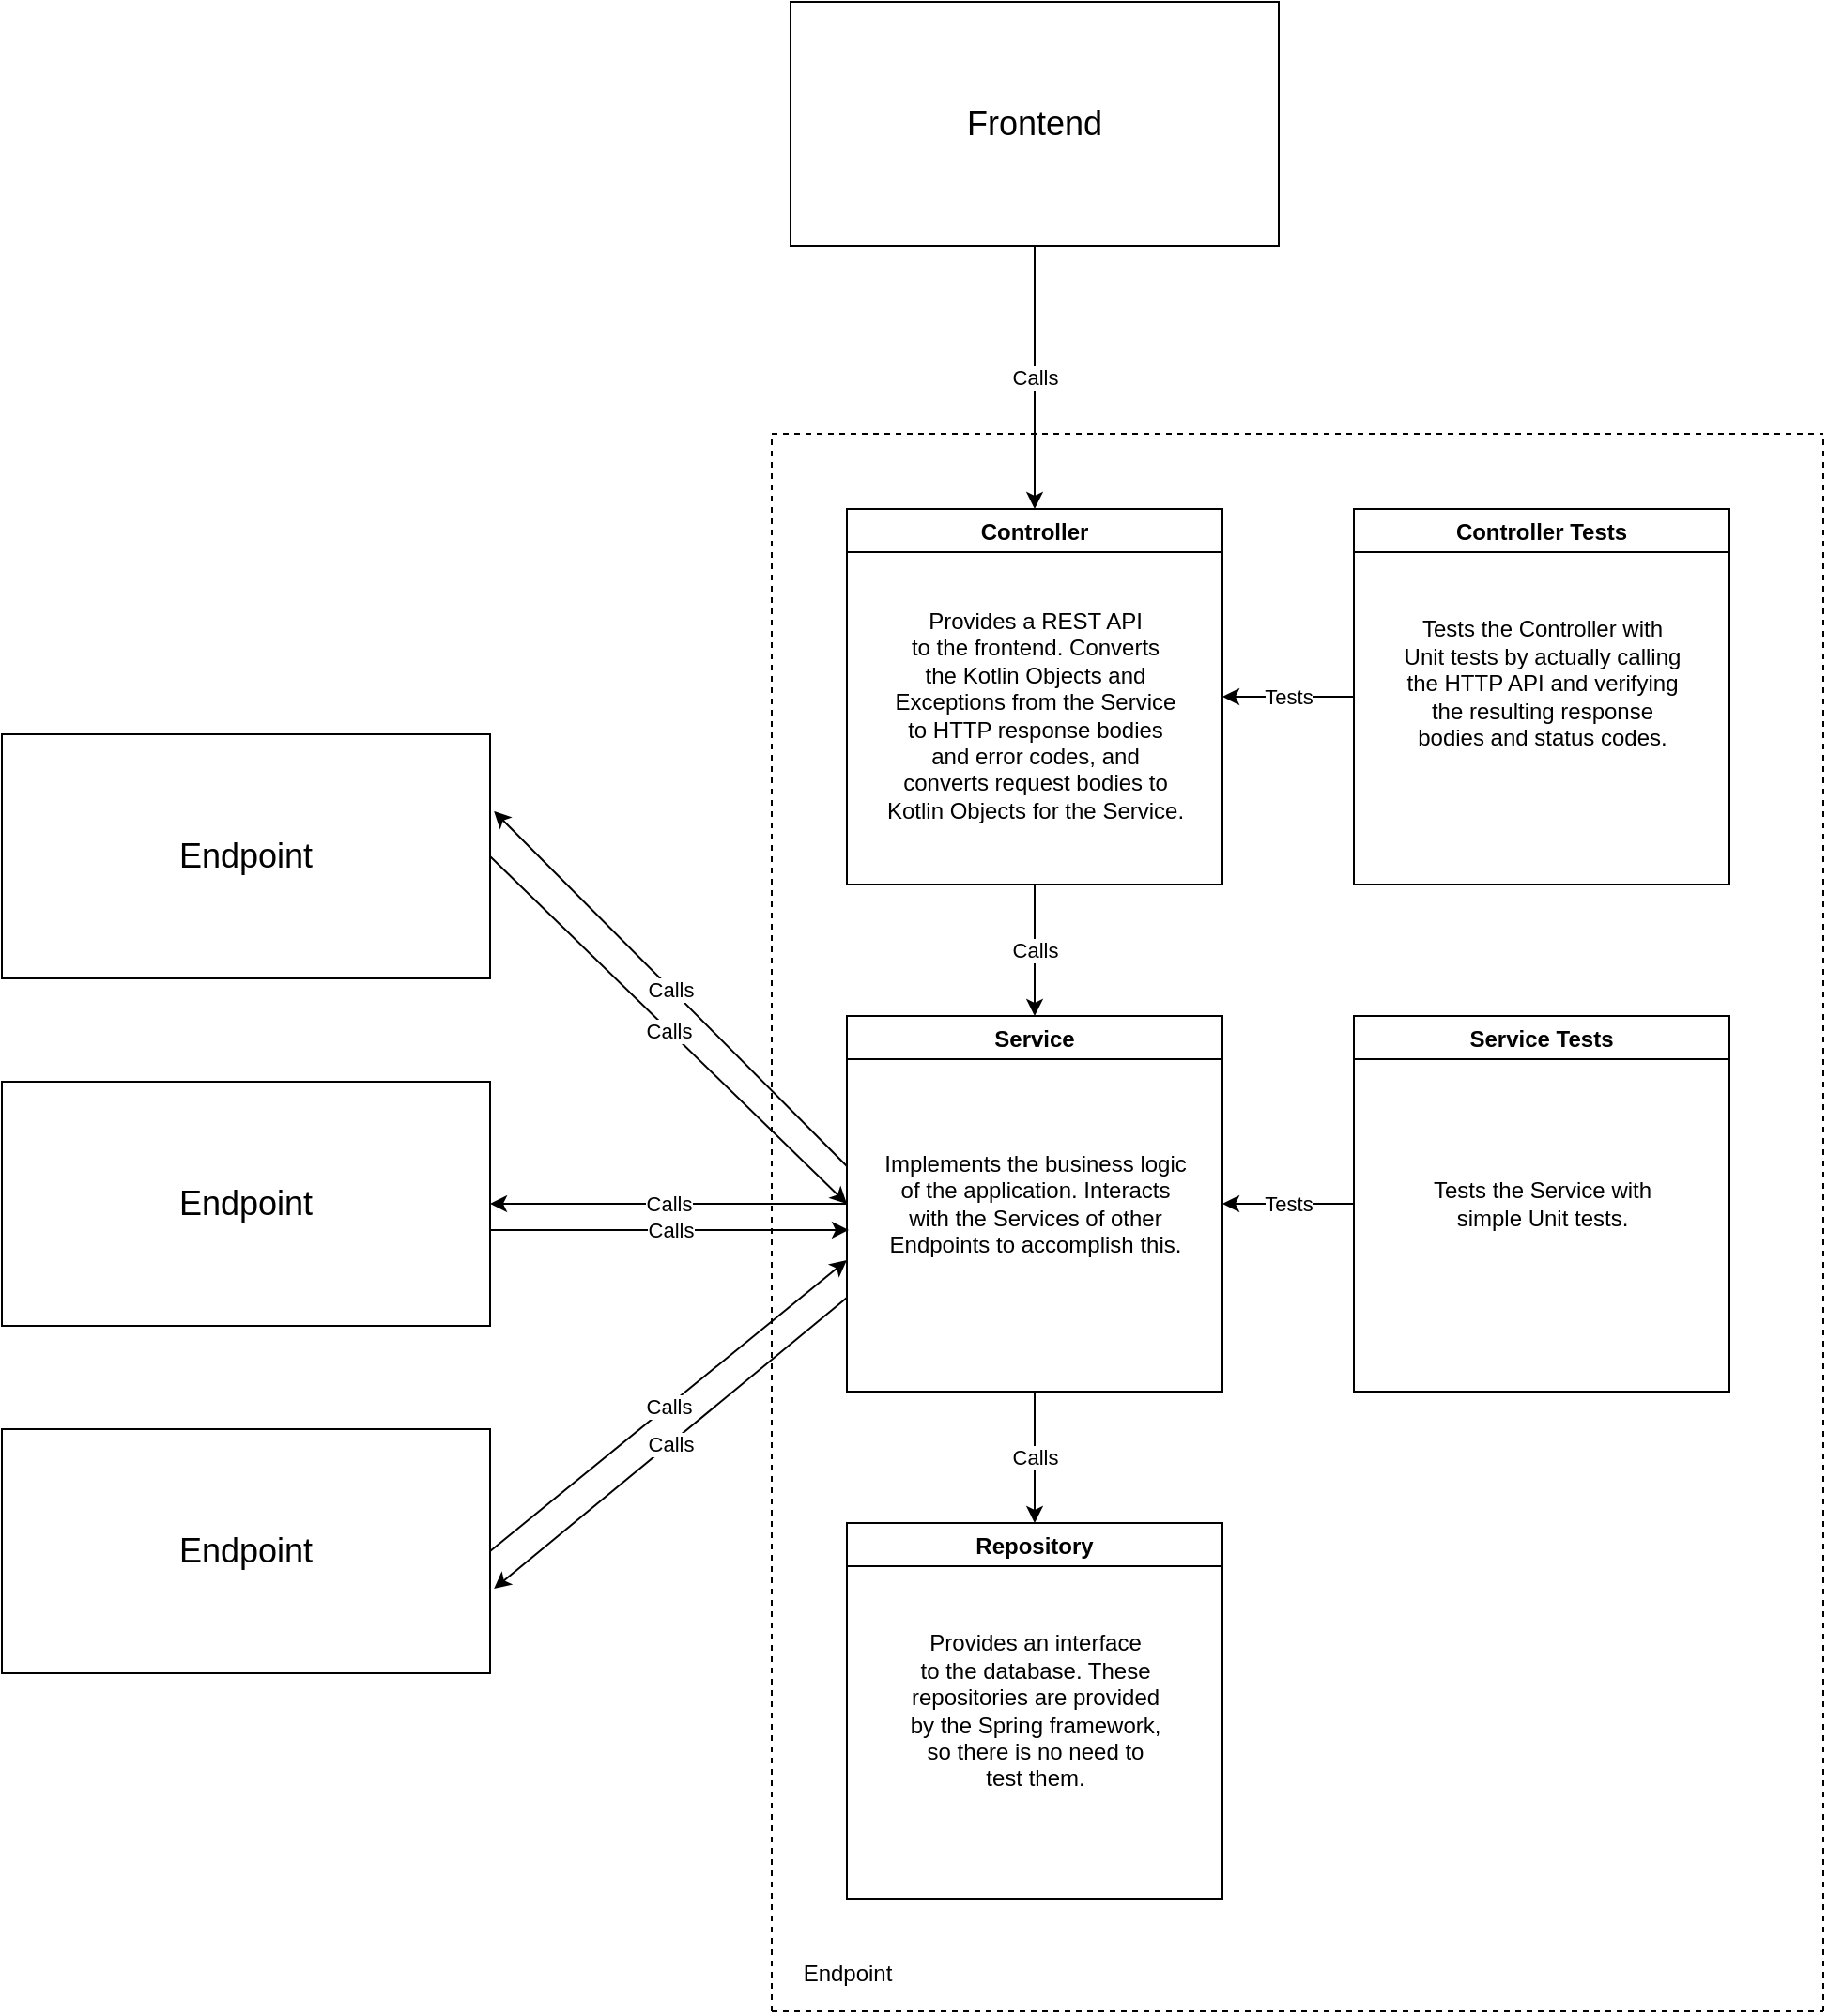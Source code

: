 <mxfile version="17.1.3" type="device"><diagram id="1yin1HYcwmmNta1n8bzc" name="Page-1"><mxGraphModel dx="1822" dy="780" grid="1" gridSize="10" guides="1" tooltips="1" connect="1" arrows="1" fold="1" page="0" pageScale="1" pageWidth="850" pageHeight="1100" background="#ffffff" math="0" shadow="0"><root><mxCell id="0"/><mxCell id="1" parent="0"/><mxCell id="0z2AgJYLZa40DZD1JopB-1" value="Controller" style="swimlane;" vertex="1" parent="1"><mxGeometry x="200" y="280" width="200" height="200" as="geometry"><mxRectangle x="310" y="90" width="90" height="23" as="alternateBounds"/></mxGeometry></mxCell><mxCell id="0z2AgJYLZa40DZD1JopB-2" value="&lt;div&gt;Provides a REST API &lt;br&gt;&lt;/div&gt;&lt;div&gt;to the frontend. Converts&lt;/div&gt;&lt;div&gt;the Kotlin Objects and&lt;/div&gt;&lt;div&gt;Exceptions from the Service &lt;br&gt;&lt;/div&gt;&lt;div&gt;to HTTP response bodies &lt;br&gt;&lt;/div&gt;&lt;div&gt;and error codes, and&lt;/div&gt;&lt;div&gt;converts request bodies to&lt;/div&gt;&lt;div&gt;Kotlin Objects for the Service.&lt;/div&gt;" style="text;html=1;align=center;verticalAlign=middle;resizable=0;points=[];autosize=1;strokeColor=none;fillColor=none;" vertex="1" parent="0z2AgJYLZa40DZD1JopB-1"><mxGeometry x="15" y="50" width="170" height="120" as="geometry"/></mxCell><mxCell id="0z2AgJYLZa40DZD1JopB-3" value="Service" style="swimlane;startSize=23;" vertex="1" parent="1"><mxGeometry x="200" y="550" width="200" height="200" as="geometry"/></mxCell><mxCell id="0z2AgJYLZa40DZD1JopB-7" value="&lt;div&gt;Implements the business logic &lt;br&gt;&lt;/div&gt;&lt;div&gt;of the application. Interacts&lt;/div&gt;&lt;div&gt;with the Services of other&lt;/div&gt;&lt;div&gt;Endpoints to accomplish this. &lt;br&gt;&lt;/div&gt;" style="text;html=1;align=center;verticalAlign=middle;resizable=0;points=[];autosize=1;strokeColor=none;fillColor=none;" vertex="1" parent="0z2AgJYLZa40DZD1JopB-3"><mxGeometry x="5" y="70" width="190" height="60" as="geometry"/></mxCell><mxCell id="0z2AgJYLZa40DZD1JopB-5" value="" style="endArrow=classic;html=1;rounded=0;exitX=0.5;exitY=1;exitDx=0;exitDy=0;entryX=0.5;entryY=0;entryDx=0;entryDy=0;" edge="1" parent="1" source="0z2AgJYLZa40DZD1JopB-1" target="0z2AgJYLZa40DZD1JopB-3"><mxGeometry relative="1" as="geometry"><mxPoint x="370" y="520" as="sourcePoint"/><mxPoint x="470" y="520" as="targetPoint"/></mxGeometry></mxCell><mxCell id="0z2AgJYLZa40DZD1JopB-6" value="Calls" style="edgeLabel;resizable=0;html=1;align=center;verticalAlign=middle;" connectable="0" vertex="1" parent="0z2AgJYLZa40DZD1JopB-5"><mxGeometry relative="1" as="geometry"/></mxCell><mxCell id="0z2AgJYLZa40DZD1JopB-8" value="Repository" style="swimlane;" vertex="1" parent="1"><mxGeometry x="200" y="820" width="200" height="200" as="geometry"/></mxCell><mxCell id="0z2AgJYLZa40DZD1JopB-11" value="&lt;div&gt;Provides an interface &lt;br&gt;&lt;/div&gt;&lt;div&gt;to the database. These&lt;/div&gt;&lt;div&gt;repositories are provided&lt;/div&gt;&lt;div&gt;by the Spring framework,&lt;/div&gt;&lt;div&gt;so there is no need to&lt;/div&gt;&lt;div&gt;test them.&lt;br&gt;&lt;/div&gt;" style="text;html=1;align=center;verticalAlign=middle;resizable=0;points=[];autosize=1;strokeColor=none;fillColor=none;" vertex="1" parent="0z2AgJYLZa40DZD1JopB-8"><mxGeometry x="25" y="55" width="150" height="90" as="geometry"/></mxCell><mxCell id="0z2AgJYLZa40DZD1JopB-9" value="" style="endArrow=classic;html=1;rounded=0;exitX=0.5;exitY=1;exitDx=0;exitDy=0;entryX=0.5;entryY=0;entryDx=0;entryDy=0;" edge="1" parent="1" source="0z2AgJYLZa40DZD1JopB-3" target="0z2AgJYLZa40DZD1JopB-8"><mxGeometry relative="1" as="geometry"><mxPoint x="370" y="700" as="sourcePoint"/><mxPoint x="470" y="700" as="targetPoint"/></mxGeometry></mxCell><mxCell id="0z2AgJYLZa40DZD1JopB-10" value="Calls" style="edgeLabel;resizable=0;html=1;align=center;verticalAlign=middle;" connectable="0" vertex="1" parent="0z2AgJYLZa40DZD1JopB-9"><mxGeometry relative="1" as="geometry"/></mxCell><mxCell id="0z2AgJYLZa40DZD1JopB-13" value="" style="endArrow=none;dashed=1;html=1;rounded=0;" edge="1" parent="1"><mxGeometry width="50" height="50" relative="1" as="geometry"><mxPoint x="160" y="1080" as="sourcePoint"/><mxPoint x="160" y="240" as="targetPoint"/></mxGeometry></mxCell><mxCell id="0z2AgJYLZa40DZD1JopB-16" value="Service Tests" style="swimlane;" vertex="1" parent="1"><mxGeometry x="470" y="550" width="200" height="200" as="geometry"/></mxCell><mxCell id="0z2AgJYLZa40DZD1JopB-19" value="&lt;div&gt;Tests the Service with&lt;/div&gt;&lt;div&gt;simple Unit tests.&lt;br&gt;&lt;/div&gt;" style="text;html=1;align=center;verticalAlign=middle;resizable=0;points=[];autosize=1;strokeColor=none;fillColor=none;" vertex="1" parent="0z2AgJYLZa40DZD1JopB-16"><mxGeometry x="35" y="85" width="130" height="30" as="geometry"/></mxCell><mxCell id="0z2AgJYLZa40DZD1JopB-17" value="" style="endArrow=classic;html=1;rounded=0;exitX=0;exitY=0.5;exitDx=0;exitDy=0;entryX=1;entryY=0.5;entryDx=0;entryDy=0;" edge="1" parent="1" source="0z2AgJYLZa40DZD1JopB-16" target="0z2AgJYLZa40DZD1JopB-3"><mxGeometry relative="1" as="geometry"><mxPoint x="370" y="670" as="sourcePoint"/><mxPoint x="470" y="670" as="targetPoint"/></mxGeometry></mxCell><mxCell id="0z2AgJYLZa40DZD1JopB-18" value="Tests" style="edgeLabel;resizable=0;html=1;align=center;verticalAlign=middle;" connectable="0" vertex="1" parent="0z2AgJYLZa40DZD1JopB-17"><mxGeometry relative="1" as="geometry"/></mxCell><mxCell id="0z2AgJYLZa40DZD1JopB-20" value="Controller Tests" style="swimlane;" vertex="1" parent="1"><mxGeometry x="470" y="280" width="200" height="200" as="geometry"/></mxCell><mxCell id="0z2AgJYLZa40DZD1JopB-21" value="&lt;div&gt;Tests the Controller with&lt;/div&gt;&lt;div&gt;Unit tests by actually calling&lt;/div&gt;&lt;div&gt;the HTTP API and verifying&lt;/div&gt;&lt;div&gt;the resulting response&lt;/div&gt;&lt;div&gt;bodies and status codes.&lt;/div&gt;&lt;div&gt;&lt;br&gt;&lt;/div&gt;" style="text;html=1;align=center;verticalAlign=middle;resizable=0;points=[];autosize=1;strokeColor=none;fillColor=none;" vertex="1" parent="0z2AgJYLZa40DZD1JopB-20"><mxGeometry x="15" y="55" width="170" height="90" as="geometry"/></mxCell><mxCell id="0z2AgJYLZa40DZD1JopB-22" value="" style="endArrow=classic;html=1;rounded=0;exitX=0;exitY=0.5;exitDx=0;exitDy=0;entryX=1;entryY=0.5;entryDx=0;entryDy=0;" edge="1" parent="1" source="0z2AgJYLZa40DZD1JopB-20" target="0z2AgJYLZa40DZD1JopB-1"><mxGeometry relative="1" as="geometry"><mxPoint x="370" y="520" as="sourcePoint"/><mxPoint x="470" y="520" as="targetPoint"/></mxGeometry></mxCell><mxCell id="0z2AgJYLZa40DZD1JopB-23" value="Tests" style="edgeLabel;resizable=0;html=1;align=center;verticalAlign=middle;" connectable="0" vertex="1" parent="0z2AgJYLZa40DZD1JopB-22"><mxGeometry relative="1" as="geometry"/></mxCell><mxCell id="0z2AgJYLZa40DZD1JopB-24" value="" style="endArrow=none;dashed=1;html=1;rounded=0;" edge="1" parent="1"><mxGeometry width="50" height="50" relative="1" as="geometry"><mxPoint x="160" y="1080" as="sourcePoint"/><mxPoint x="720" y="1080" as="targetPoint"/></mxGeometry></mxCell><mxCell id="0z2AgJYLZa40DZD1JopB-25" value="" style="endArrow=none;dashed=1;html=1;rounded=0;" edge="1" parent="1"><mxGeometry width="50" height="50" relative="1" as="geometry"><mxPoint x="720" y="1080" as="sourcePoint"/><mxPoint x="720" y="240" as="targetPoint"/></mxGeometry></mxCell><mxCell id="0z2AgJYLZa40DZD1JopB-26" value="" style="endArrow=none;dashed=1;html=1;rounded=0;" edge="1" parent="1"><mxGeometry width="50" height="50" relative="1" as="geometry"><mxPoint x="160" y="240" as="sourcePoint"/><mxPoint x="720" y="240" as="targetPoint"/></mxGeometry></mxCell><mxCell id="0z2AgJYLZa40DZD1JopB-27" value="Endpoint" style="text;html=1;align=center;verticalAlign=middle;resizable=0;points=[];autosize=1;strokeColor=none;fillColor=none;" vertex="1" parent="1"><mxGeometry x="170" y="1050" width="60" height="20" as="geometry"/></mxCell><mxCell id="0z2AgJYLZa40DZD1JopB-28" value="&lt;font style=&quot;font-size: 18px&quot;&gt;Endpoint&lt;/font&gt;" style="rounded=0;whiteSpace=wrap;html=1;" vertex="1" parent="1"><mxGeometry x="-250" y="400" width="260" height="130" as="geometry"/></mxCell><mxCell id="0z2AgJYLZa40DZD1JopB-29" value="&lt;font style=&quot;font-size: 18px&quot;&gt;Endpoint&lt;/font&gt;" style="rounded=0;whiteSpace=wrap;html=1;" vertex="1" parent="1"><mxGeometry x="-250" y="585" width="260" height="130" as="geometry"/></mxCell><mxCell id="0z2AgJYLZa40DZD1JopB-30" value="&lt;font style=&quot;font-size: 18px&quot;&gt;Endpoint&lt;/font&gt;" style="rounded=0;whiteSpace=wrap;html=1;" vertex="1" parent="1"><mxGeometry x="-250" y="770" width="260" height="130" as="geometry"/></mxCell><mxCell id="0z2AgJYLZa40DZD1JopB-31" value="" style="endArrow=classic;html=1;rounded=0;exitX=1;exitY=0.5;exitDx=0;exitDy=0;entryX=0;entryY=0.5;entryDx=0;entryDy=0;" edge="1" parent="1" source="0z2AgJYLZa40DZD1JopB-28" target="0z2AgJYLZa40DZD1JopB-3"><mxGeometry relative="1" as="geometry"><mxPoint x="120" y="730" as="sourcePoint"/><mxPoint x="220" y="730" as="targetPoint"/></mxGeometry></mxCell><mxCell id="0z2AgJYLZa40DZD1JopB-32" value="Calls" style="edgeLabel;resizable=0;html=1;align=center;verticalAlign=middle;" connectable="0" vertex="1" parent="0z2AgJYLZa40DZD1JopB-31"><mxGeometry relative="1" as="geometry"/></mxCell><mxCell id="0z2AgJYLZa40DZD1JopB-33" value="" style="endArrow=classic;html=1;rounded=0;entryX=1.008;entryY=0.315;entryDx=0;entryDy=0;entryPerimeter=0;" edge="1" parent="1" target="0z2AgJYLZa40DZD1JopB-28"><mxGeometry relative="1" as="geometry"><mxPoint x="200" y="630" as="sourcePoint"/><mxPoint x="230" y="635" as="targetPoint"/></mxGeometry></mxCell><mxCell id="0z2AgJYLZa40DZD1JopB-34" value="Calls" style="edgeLabel;resizable=0;html=1;align=center;verticalAlign=middle;" connectable="0" vertex="1" parent="0z2AgJYLZa40DZD1JopB-33"><mxGeometry relative="1" as="geometry"/></mxCell><mxCell id="0z2AgJYLZa40DZD1JopB-35" value="" style="endArrow=classic;html=1;rounded=0;exitX=0;exitY=0.5;exitDx=0;exitDy=0;entryX=1;entryY=0.5;entryDx=0;entryDy=0;" edge="1" parent="1" source="0z2AgJYLZa40DZD1JopB-3" target="0z2AgJYLZa40DZD1JopB-29"><mxGeometry relative="1" as="geometry"><mxPoint x="-10" y="635" as="sourcePoint"/><mxPoint x="180" y="820" as="targetPoint"/></mxGeometry></mxCell><mxCell id="0z2AgJYLZa40DZD1JopB-36" value="Calls" style="edgeLabel;resizable=0;html=1;align=center;verticalAlign=middle;" connectable="0" vertex="1" parent="0z2AgJYLZa40DZD1JopB-35"><mxGeometry relative="1" as="geometry"/></mxCell><mxCell id="0z2AgJYLZa40DZD1JopB-37" value="" style="endArrow=classic;html=1;rounded=0;entryX=-0.021;entryY=0.733;entryDx=0;entryDy=0;entryPerimeter=0;" edge="1" parent="1" target="0z2AgJYLZa40DZD1JopB-7"><mxGeometry relative="1" as="geometry"><mxPoint x="10" y="664" as="sourcePoint"/><mxPoint x="210" y="895" as="targetPoint"/></mxGeometry></mxCell><mxCell id="0z2AgJYLZa40DZD1JopB-38" value="Calls" style="edgeLabel;resizable=0;html=1;align=center;verticalAlign=middle;" connectable="0" vertex="1" parent="0z2AgJYLZa40DZD1JopB-37"><mxGeometry relative="1" as="geometry"/></mxCell><mxCell id="0z2AgJYLZa40DZD1JopB-39" value="" style="endArrow=classic;html=1;rounded=0;exitX=1;exitY=0.5;exitDx=0;exitDy=0;" edge="1" parent="1" source="0z2AgJYLZa40DZD1JopB-30"><mxGeometry relative="1" as="geometry"><mxPoint x="30" y="790" as="sourcePoint"/><mxPoint x="200" y="680" as="targetPoint"/></mxGeometry></mxCell><mxCell id="0z2AgJYLZa40DZD1JopB-40" value="Calls" style="edgeLabel;resizable=0;html=1;align=center;verticalAlign=middle;" connectable="0" vertex="1" parent="0z2AgJYLZa40DZD1JopB-39"><mxGeometry relative="1" as="geometry"/></mxCell><mxCell id="0z2AgJYLZa40DZD1JopB-41" value="" style="endArrow=classic;html=1;rounded=0;exitX=0;exitY=0.75;exitDx=0;exitDy=0;entryX=1.008;entryY=0.654;entryDx=0;entryDy=0;entryPerimeter=0;" edge="1" parent="1" source="0z2AgJYLZa40DZD1JopB-3" target="0z2AgJYLZa40DZD1JopB-30"><mxGeometry relative="1" as="geometry"><mxPoint x="30" y="820" as="sourcePoint"/><mxPoint x="220" y="1005" as="targetPoint"/></mxGeometry></mxCell><mxCell id="0z2AgJYLZa40DZD1JopB-42" value="Calls" style="edgeLabel;resizable=0;html=1;align=center;verticalAlign=middle;" connectable="0" vertex="1" parent="0z2AgJYLZa40DZD1JopB-41"><mxGeometry relative="1" as="geometry"/></mxCell><mxCell id="0z2AgJYLZa40DZD1JopB-43" value="&lt;font style=&quot;font-size: 18px&quot;&gt;Frontend&lt;/font&gt;" style="rounded=0;whiteSpace=wrap;html=1;" vertex="1" parent="1"><mxGeometry x="170" y="10" width="260" height="130" as="geometry"/></mxCell><mxCell id="0z2AgJYLZa40DZD1JopB-44" value="" style="endArrow=classic;html=1;rounded=0;exitX=0.5;exitY=1;exitDx=0;exitDy=0;entryX=0.5;entryY=0;entryDx=0;entryDy=0;" edge="1" parent="1" source="0z2AgJYLZa40DZD1JopB-43" target="0z2AgJYLZa40DZD1JopB-1"><mxGeometry relative="1" as="geometry"><mxPoint x="280" y="170" as="sourcePoint"/><mxPoint x="470" y="355" as="targetPoint"/></mxGeometry></mxCell><mxCell id="0z2AgJYLZa40DZD1JopB-45" value="Calls" style="edgeLabel;resizable=0;html=1;align=center;verticalAlign=middle;" connectable="0" vertex="1" parent="0z2AgJYLZa40DZD1JopB-44"><mxGeometry relative="1" as="geometry"/></mxCell></root></mxGraphModel></diagram></mxfile>
